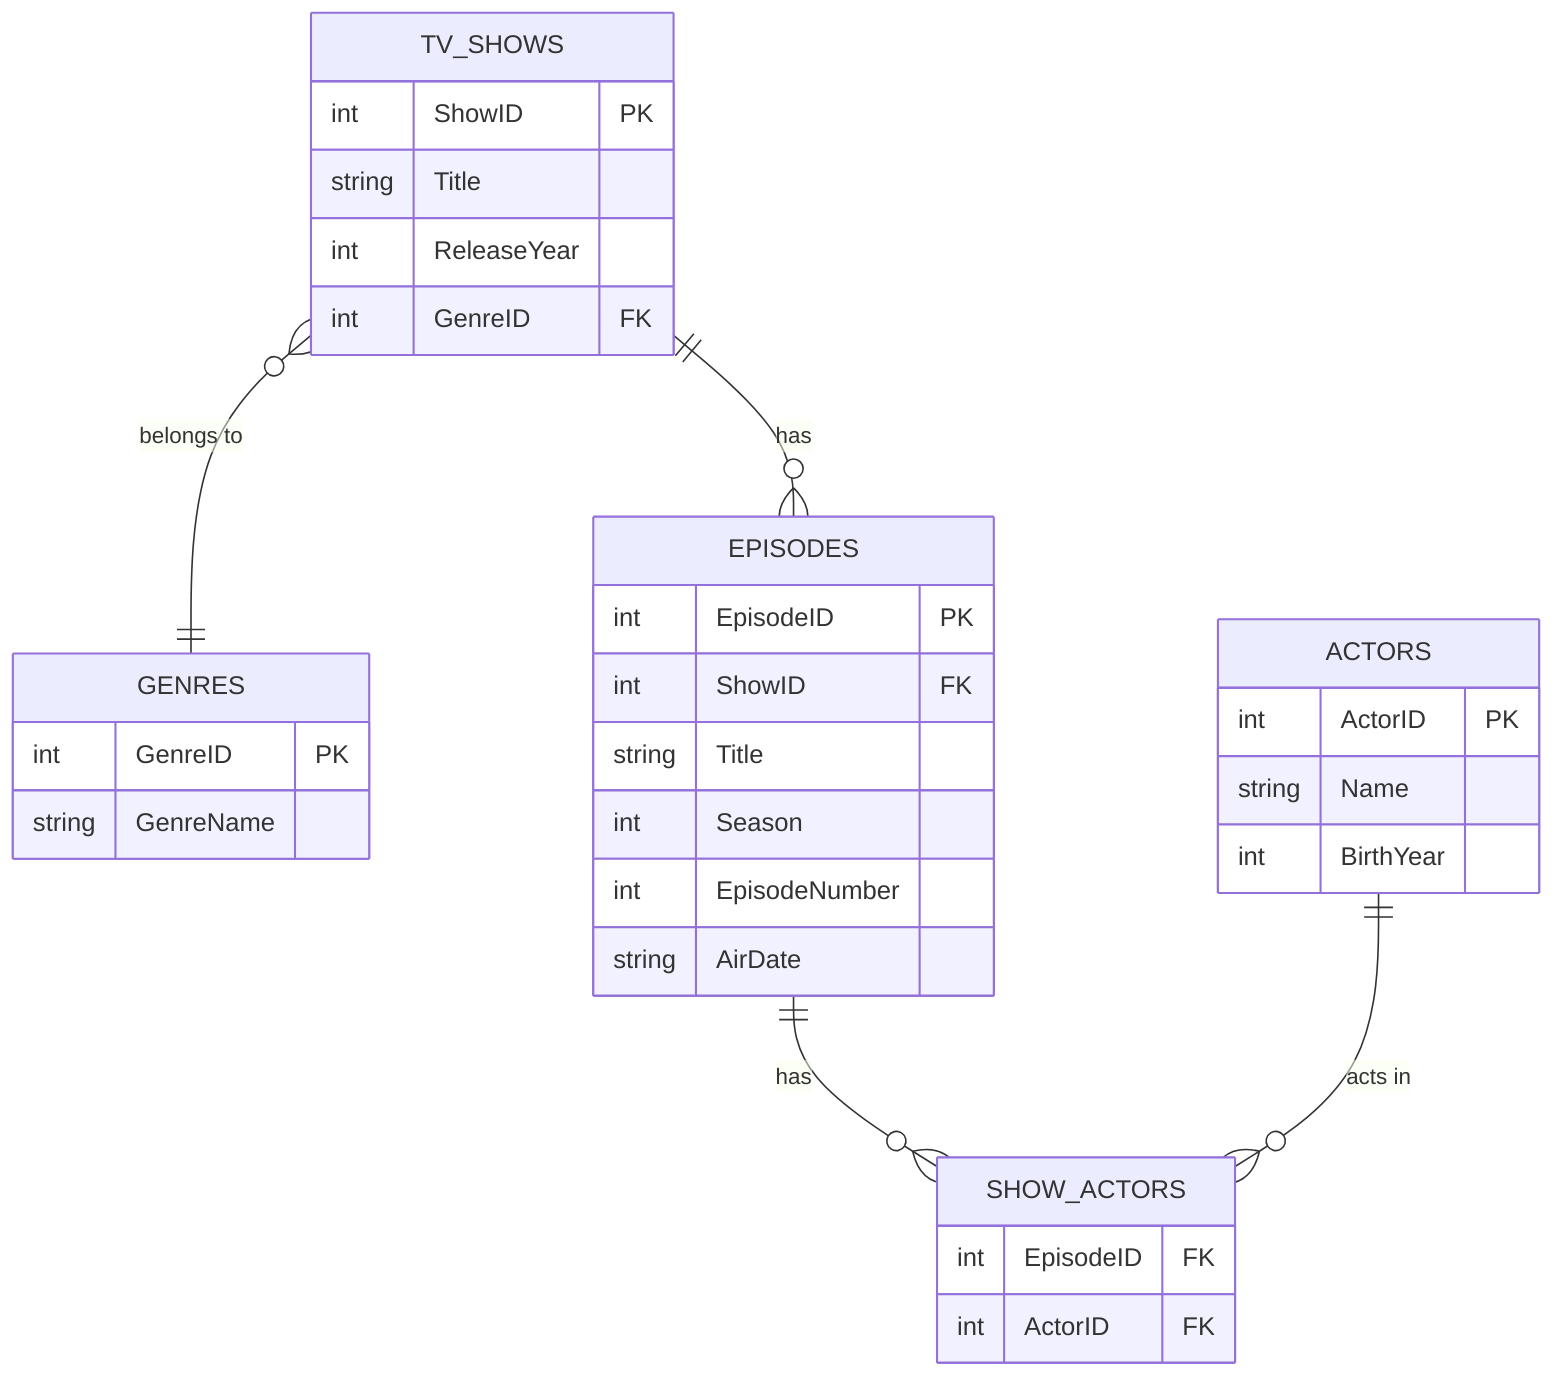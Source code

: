 erDiagram
    TV_SHOWS {
        int ShowID PK
        string Title
        int ReleaseYear
        int GenreID FK
    }
    GENRES {
        int GenreID PK
        string GenreName
    }
    EPISODES {
        int EpisodeID PK
        int ShowID FK
        string Title
        int Season
        int EpisodeNumber
        string AirDate
    }
    ACTORS {
        int ActorID PK
        string Name
        int BirthYear
    }
    SHOW_ACTORS {
        int EpisodeID FK
        int ActorID FK
    }

    TV_SHOWS ||--o{ EPISODES : "has"
    TV_SHOWS }o--|| GENRES : "belongs to"
    EPISODES ||--o{ SHOW_ACTORS : "has"
    ACTORS ||--o{ SHOW_ACTORS : "acts in"